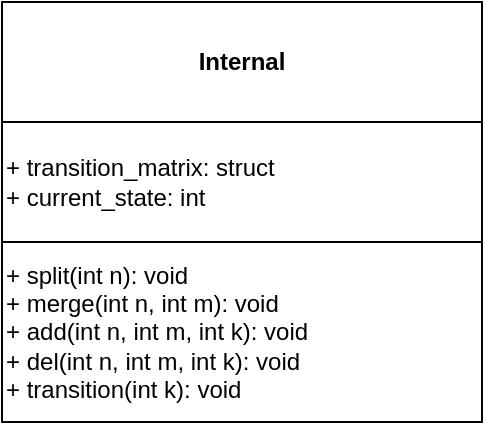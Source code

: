 <mxfile version="20.5.1" type="device"><diagram id="u02v-4UsG63brPZo-G1p" name="Page-1"><mxGraphModel dx="1422" dy="705" grid="1" gridSize="10" guides="1" tooltips="1" connect="1" arrows="1" fold="1" page="1" pageScale="1" pageWidth="850" pageHeight="1100" math="0" shadow="0"><root><mxCell id="0"/><mxCell id="1" parent="0"/><mxCell id="R5SBqBVIOBbALhsq-f_o-2" value="" style="rounded=0;whiteSpace=wrap;html=1;align=left;" parent="1" vertex="1"><mxGeometry x="40" y="40" width="240" height="210" as="geometry"/></mxCell><mxCell id="R5SBqBVIOBbALhsq-f_o-3" value="&lt;b&gt;Internal&lt;/b&gt;" style="rounded=0;whiteSpace=wrap;html=1;" parent="1" vertex="1"><mxGeometry x="40" y="40" width="240" height="60" as="geometry"/></mxCell><mxCell id="R5SBqBVIOBbALhsq-f_o-4" value="+ transition_matrix: struct&lt;br&gt;+ current_state: int" style="rounded=0;whiteSpace=wrap;html=1;align=left;" parent="1" vertex="1"><mxGeometry x="40" y="100" width="240" height="60" as="geometry"/></mxCell><mxCell id="R5SBqBVIOBbALhsq-f_o-5" value="&lt;span style=&quot;&quot;&gt;+ split(int n): void&lt;/span&gt;&lt;br style=&quot;&quot;&gt;&lt;span style=&quot;&quot;&gt;+ merge(int n, int m): void&lt;/span&gt;&lt;br style=&quot;&quot;&gt;&lt;span style=&quot;&quot;&gt;+ add(int n, int m, int k): void&lt;/span&gt;&lt;br style=&quot;&quot;&gt;&lt;span style=&quot;&quot;&gt;+ del(int n, int m, int k): void&lt;/span&gt;&lt;br style=&quot;&quot;&gt;&lt;div style=&quot;&quot;&gt;&lt;span style=&quot;background-color: initial;&quot;&gt;+ transition(int k): void&lt;/span&gt;&lt;/div&gt;" style="rounded=0;whiteSpace=wrap;html=1;align=left;" parent="1" vertex="1"><mxGeometry x="40" y="160" width="240" height="90" as="geometry"/></mxCell></root></mxGraphModel></diagram></mxfile>